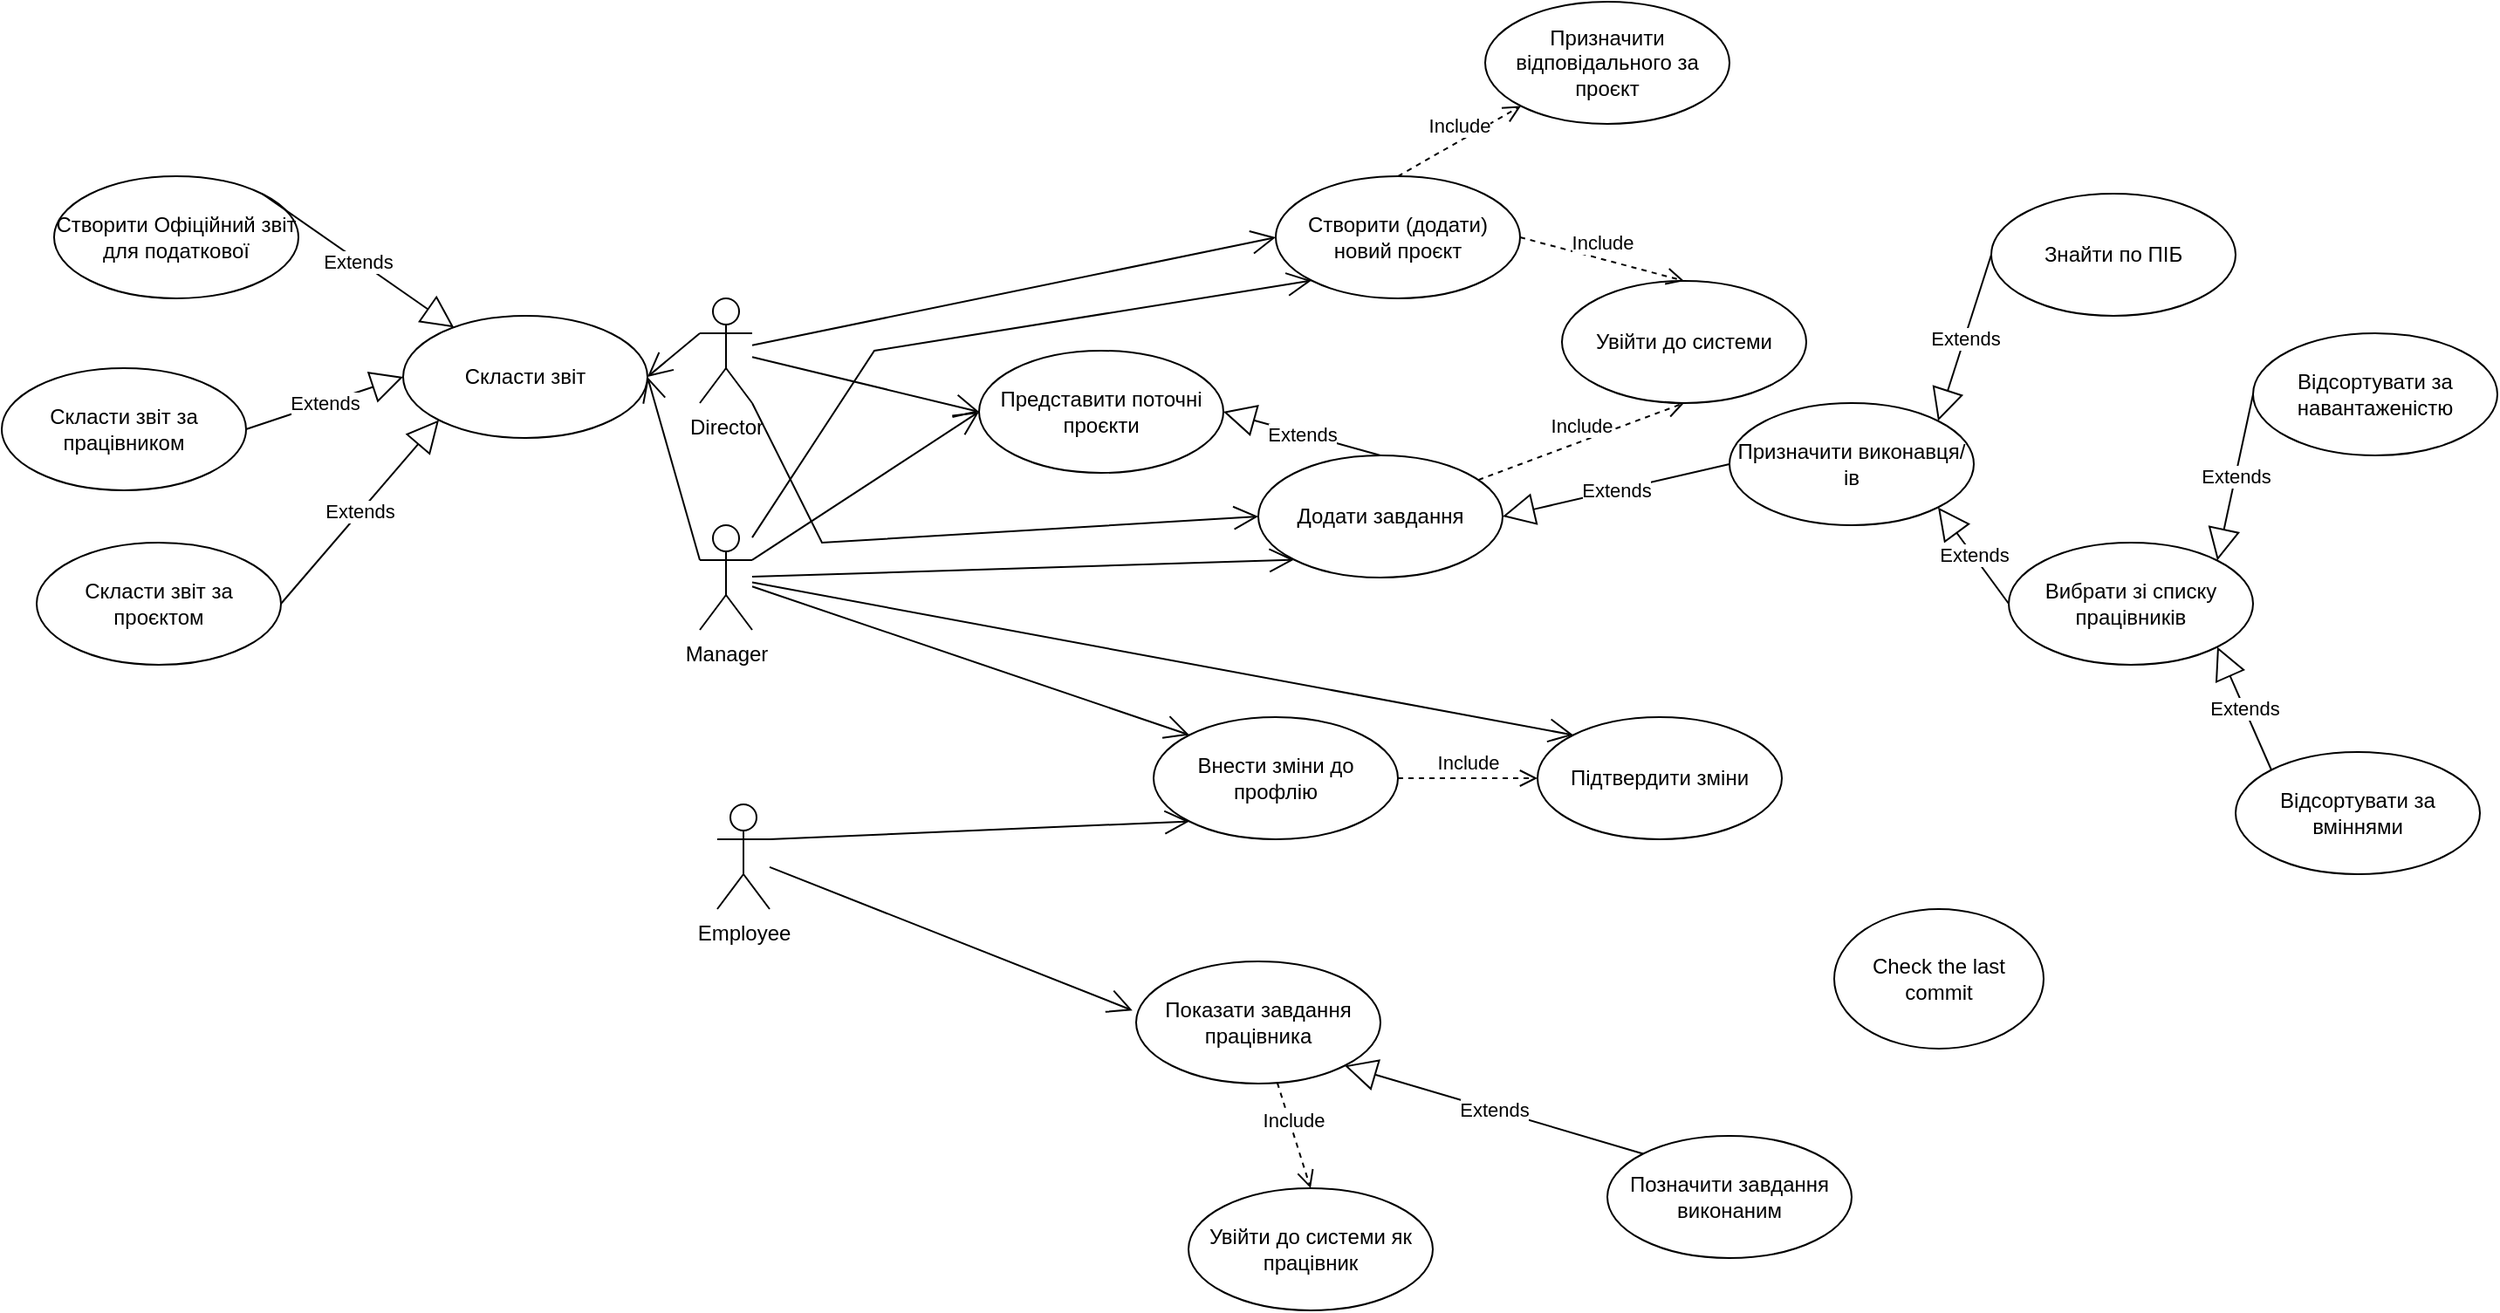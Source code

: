 <mxfile version="23.1.5" type="github">
  <diagram name="Сторінка-1" id="GY0zhfRXF6k9F3iXDni4">
    <mxGraphModel dx="2260" dy="628" grid="1" gridSize="10" guides="1" tooltips="1" connect="1" arrows="1" fold="1" page="1" pageScale="1" pageWidth="827" pageHeight="1169" math="0" shadow="0">
      <root>
        <mxCell id="0" />
        <mxCell id="1" parent="0" />
        <mxCell id="fGFiafbUmP5YM8zGQx3c-1" value="Employee" style="shape=umlActor;verticalLabelPosition=bottom;verticalAlign=top;html=1;outlineConnect=0;" parent="1" vertex="1">
          <mxGeometry x="-70" y="730" width="30" height="60" as="geometry" />
        </mxCell>
        <mxCell id="fGFiafbUmP5YM8zGQx3c-2" value="Manager" style="shape=umlActor;verticalLabelPosition=bottom;verticalAlign=top;html=1;outlineConnect=0;" parent="1" vertex="1">
          <mxGeometry x="-80" y="570" width="30" height="60" as="geometry" />
        </mxCell>
        <mxCell id="fGFiafbUmP5YM8zGQx3c-3" value="Director" style="shape=umlActor;verticalLabelPosition=bottom;verticalAlign=top;html=1;outlineConnect=0;" parent="1" vertex="1">
          <mxGeometry x="-80" y="440" width="30" height="60" as="geometry" />
        </mxCell>
        <mxCell id="fGFiafbUmP5YM8zGQx3c-4" value="Створити (додати) новий проєкт" style="ellipse;whiteSpace=wrap;html=1;" parent="1" vertex="1">
          <mxGeometry x="250" y="370" width="140" height="70" as="geometry" />
        </mxCell>
        <mxCell id="fGFiafbUmP5YM8zGQx3c-5" value="Увійти до системи" style="ellipse;whiteSpace=wrap;html=1;" parent="1" vertex="1">
          <mxGeometry x="414" y="430" width="140" height="70" as="geometry" />
        </mxCell>
        <mxCell id="fGFiafbUmP5YM8zGQx3c-6" value="Include" style="html=1;verticalAlign=bottom;endArrow=open;dashed=1;endSize=8;curved=0;rounded=0;exitX=1;exitY=0.5;exitDx=0;exitDy=0;entryX=0.5;entryY=0;entryDx=0;entryDy=0;" parent="1" source="fGFiafbUmP5YM8zGQx3c-4" target="fGFiafbUmP5YM8zGQx3c-5" edge="1">
          <mxGeometry relative="1" as="geometry">
            <mxPoint x="300" y="550" as="sourcePoint" />
            <mxPoint x="220" y="550" as="targetPoint" />
          </mxGeometry>
        </mxCell>
        <mxCell id="fGFiafbUmP5YM8zGQx3c-7" value="Додати завдання" style="ellipse;whiteSpace=wrap;html=1;" parent="1" vertex="1">
          <mxGeometry x="240" y="530" width="140" height="70" as="geometry" />
        </mxCell>
        <mxCell id="fGFiafbUmP5YM8zGQx3c-8" value="Показати завдання працівника" style="ellipse;whiteSpace=wrap;html=1;" parent="1" vertex="1">
          <mxGeometry x="170" y="820" width="140" height="70" as="geometry" />
        </mxCell>
        <mxCell id="fGFiafbUmP5YM8zGQx3c-12" value="Внести зміни до профлію" style="ellipse;whiteSpace=wrap;html=1;" parent="1" vertex="1">
          <mxGeometry x="180" y="680" width="140" height="70" as="geometry" />
        </mxCell>
        <mxCell id="fGFiafbUmP5YM8zGQx3c-13" value="Include" style="html=1;verticalAlign=bottom;endArrow=open;dashed=1;endSize=8;curved=0;rounded=0;entryX=0.5;entryY=1;entryDx=0;entryDy=0;" parent="1" source="fGFiafbUmP5YM8zGQx3c-7" target="fGFiafbUmP5YM8zGQx3c-5" edge="1">
          <mxGeometry relative="1" as="geometry">
            <mxPoint x="330" y="584" as="sourcePoint" />
            <mxPoint x="466" y="612" as="targetPoint" />
          </mxGeometry>
        </mxCell>
        <mxCell id="fGFiafbUmP5YM8zGQx3c-14" value="Підтвердити зміни" style="ellipse;whiteSpace=wrap;html=1;" parent="1" vertex="1">
          <mxGeometry x="400" y="680" width="140" height="70" as="geometry" />
        </mxCell>
        <mxCell id="fGFiafbUmP5YM8zGQx3c-15" value="Представити поточні проєкти" style="ellipse;whiteSpace=wrap;html=1;" parent="1" vertex="1">
          <mxGeometry x="80" y="470" width="140" height="70" as="geometry" />
        </mxCell>
        <mxCell id="fGFiafbUmP5YM8zGQx3c-18" value="" style="endArrow=open;endFill=1;endSize=12;html=1;rounded=0;entryX=0;entryY=0.5;entryDx=0;entryDy=0;" parent="1" source="fGFiafbUmP5YM8zGQx3c-3" target="fGFiafbUmP5YM8zGQx3c-4" edge="1">
          <mxGeometry width="160" relative="1" as="geometry">
            <mxPoint x="280" y="600" as="sourcePoint" />
            <mxPoint x="440" y="600" as="targetPoint" />
          </mxGeometry>
        </mxCell>
        <mxCell id="fGFiafbUmP5YM8zGQx3c-19" value="" style="endArrow=open;endFill=1;endSize=12;html=1;rounded=0;entryX=0;entryY=0.5;entryDx=0;entryDy=0;" parent="1" source="fGFiafbUmP5YM8zGQx3c-3" target="fGFiafbUmP5YM8zGQx3c-7" edge="1">
          <mxGeometry width="160" relative="1" as="geometry">
            <mxPoint x="310" y="600" as="sourcePoint" />
            <mxPoint x="470" y="600" as="targetPoint" />
            <Array as="points">
              <mxPoint x="-10" y="580" />
            </Array>
          </mxGeometry>
        </mxCell>
        <mxCell id="fGFiafbUmP5YM8zGQx3c-20" value="" style="endArrow=open;endFill=1;endSize=12;html=1;rounded=0;entryX=0;entryY=1;entryDx=0;entryDy=0;" parent="1" source="fGFiafbUmP5YM8zGQx3c-2" target="fGFiafbUmP5YM8zGQx3c-4" edge="1">
          <mxGeometry width="160" relative="1" as="geometry">
            <mxPoint x="310" y="600" as="sourcePoint" />
            <mxPoint x="470" y="600" as="targetPoint" />
            <Array as="points">
              <mxPoint x="20" y="470" />
            </Array>
          </mxGeometry>
        </mxCell>
        <mxCell id="fGFiafbUmP5YM8zGQx3c-21" value="" style="endArrow=open;endFill=1;endSize=12;html=1;rounded=0;entryX=0;entryY=1;entryDx=0;entryDy=0;" parent="1" source="fGFiafbUmP5YM8zGQx3c-2" target="fGFiafbUmP5YM8zGQx3c-7" edge="1">
          <mxGeometry width="160" relative="1" as="geometry">
            <mxPoint x="170" y="600" as="sourcePoint" />
            <mxPoint x="210" y="580" as="targetPoint" />
          </mxGeometry>
        </mxCell>
        <mxCell id="fGFiafbUmP5YM8zGQx3c-22" value="Призначити відповідального за проєкт" style="ellipse;whiteSpace=wrap;html=1;" parent="1" vertex="1">
          <mxGeometry x="370" y="270" width="140" height="70" as="geometry" />
        </mxCell>
        <mxCell id="fGFiafbUmP5YM8zGQx3c-24" value="Include" style="html=1;verticalAlign=bottom;endArrow=open;dashed=1;endSize=8;curved=0;rounded=0;exitX=0.5;exitY=0;exitDx=0;exitDy=0;entryX=0;entryY=1;entryDx=0;entryDy=0;" parent="1" source="fGFiafbUmP5YM8zGQx3c-4" target="fGFiafbUmP5YM8zGQx3c-22" edge="1">
          <mxGeometry relative="1" as="geometry">
            <mxPoint x="284" y="410" as="sourcePoint" />
            <mxPoint x="414" y="425" as="targetPoint" />
          </mxGeometry>
        </mxCell>
        <mxCell id="fGFiafbUmP5YM8zGQx3c-25" value="Увійти до системи як працівник" style="ellipse;whiteSpace=wrap;html=1;" parent="1" vertex="1">
          <mxGeometry x="200" y="950" width="140" height="70" as="geometry" />
        </mxCell>
        <mxCell id="fGFiafbUmP5YM8zGQx3c-27" value="Include" style="html=1;verticalAlign=bottom;endArrow=open;dashed=1;endSize=8;curved=0;rounded=0;entryX=0.5;entryY=0;entryDx=0;entryDy=0;" parent="1" source="fGFiafbUmP5YM8zGQx3c-8" target="fGFiafbUmP5YM8zGQx3c-25" edge="1">
          <mxGeometry relative="1" as="geometry">
            <mxPoint x="320" y="920" as="sourcePoint" />
            <mxPoint x="310" y="910" as="targetPoint" />
          </mxGeometry>
        </mxCell>
        <mxCell id="fGFiafbUmP5YM8zGQx3c-28" value="" style="endArrow=open;endFill=1;endSize=12;html=1;rounded=0;entryX=0;entryY=0;entryDx=0;entryDy=0;" parent="1" source="fGFiafbUmP5YM8zGQx3c-2" target="fGFiafbUmP5YM8zGQx3c-14" edge="1">
          <mxGeometry width="160" relative="1" as="geometry">
            <mxPoint x="170" y="620" as="sourcePoint" />
            <mxPoint x="410" y="610" as="targetPoint" />
          </mxGeometry>
        </mxCell>
        <mxCell id="fGFiafbUmP5YM8zGQx3c-29" value="" style="endArrow=open;endFill=1;endSize=12;html=1;rounded=0;entryX=0;entryY=0;entryDx=0;entryDy=0;" parent="1" source="fGFiafbUmP5YM8zGQx3c-2" target="fGFiafbUmP5YM8zGQx3c-12" edge="1">
          <mxGeometry width="160" relative="1" as="geometry">
            <mxPoint x="170" y="630" as="sourcePoint" />
            <mxPoint x="420" y="675" as="targetPoint" />
          </mxGeometry>
        </mxCell>
        <mxCell id="fGFiafbUmP5YM8zGQx3c-30" value="" style="endArrow=open;endFill=1;endSize=12;html=1;rounded=0;entryX=-0.015;entryY=0.401;entryDx=0;entryDy=0;entryPerimeter=0;" parent="1" source="fGFiafbUmP5YM8zGQx3c-1" target="fGFiafbUmP5YM8zGQx3c-8" edge="1">
          <mxGeometry width="160" relative="1" as="geometry">
            <mxPoint x="160" y="780" as="sourcePoint" />
            <mxPoint x="400" y="770" as="targetPoint" />
          </mxGeometry>
        </mxCell>
        <mxCell id="fGFiafbUmP5YM8zGQx3c-31" value="Include" style="html=1;verticalAlign=bottom;endArrow=open;dashed=1;endSize=8;curved=0;rounded=0;entryX=0;entryY=0.5;entryDx=0;entryDy=0;exitX=1;exitY=0.5;exitDx=0;exitDy=0;" parent="1" source="fGFiafbUmP5YM8zGQx3c-12" target="fGFiafbUmP5YM8zGQx3c-14" edge="1">
          <mxGeometry relative="1" as="geometry">
            <mxPoint x="308" y="880" as="sourcePoint" />
            <mxPoint x="317" y="923" as="targetPoint" />
          </mxGeometry>
        </mxCell>
        <mxCell id="fGFiafbUmP5YM8zGQx3c-32" value="" style="endArrow=open;endFill=1;endSize=12;html=1;rounded=0;entryX=0;entryY=1;entryDx=0;entryDy=0;exitX=1;exitY=0.333;exitDx=0;exitDy=0;exitPerimeter=0;" parent="1" source="fGFiafbUmP5YM8zGQx3c-1" target="fGFiafbUmP5YM8zGQx3c-12" edge="1">
          <mxGeometry width="160" relative="1" as="geometry">
            <mxPoint x="110" y="800" as="sourcePoint" />
            <mxPoint x="470" y="760" as="targetPoint" />
          </mxGeometry>
        </mxCell>
        <mxCell id="fGFiafbUmP5YM8zGQx3c-33" value="Призначити виконавця/ів" style="ellipse;whiteSpace=wrap;html=1;" parent="1" vertex="1">
          <mxGeometry x="510" y="500" width="140" height="70" as="geometry" />
        </mxCell>
        <mxCell id="fGFiafbUmP5YM8zGQx3c-34" value="Extends" style="endArrow=block;endSize=16;endFill=0;html=1;rounded=0;entryX=1;entryY=1;entryDx=0;entryDy=0;exitX=0;exitY=0;exitDx=0;exitDy=0;" parent="1" source="fGFiafbUmP5YM8zGQx3c-35" target="fGFiafbUmP5YM8zGQx3c-8" edge="1">
          <mxGeometry width="160" relative="1" as="geometry">
            <mxPoint x="440" y="920" as="sourcePoint" />
            <mxPoint x="380" y="845" as="targetPoint" />
            <Array as="points" />
          </mxGeometry>
        </mxCell>
        <mxCell id="fGFiafbUmP5YM8zGQx3c-35" value="Позначити завдання виконаним" style="ellipse;whiteSpace=wrap;html=1;" parent="1" vertex="1">
          <mxGeometry x="440" y="920" width="140" height="70" as="geometry" />
        </mxCell>
        <mxCell id="fGFiafbUmP5YM8zGQx3c-36" value="Створити Офіційний звіт для податкової" style="ellipse;whiteSpace=wrap;html=1;" parent="1" vertex="1">
          <mxGeometry x="-450" y="370" width="140" height="70" as="geometry" />
        </mxCell>
        <mxCell id="fGFiafbUmP5YM8zGQx3c-37" value="Скласти звіт за проєктом" style="ellipse;whiteSpace=wrap;html=1;" parent="1" vertex="1">
          <mxGeometry x="-460" y="580" width="140" height="70" as="geometry" />
        </mxCell>
        <mxCell id="fGFiafbUmP5YM8zGQx3c-38" value="Скласти звіт за працівником" style="ellipse;whiteSpace=wrap;html=1;" parent="1" vertex="1">
          <mxGeometry x="-480" y="480" width="140" height="70" as="geometry" />
        </mxCell>
        <mxCell id="fGFiafbUmP5YM8zGQx3c-39" value="Знайти по ПІБ" style="ellipse;whiteSpace=wrap;html=1;" parent="1" vertex="1">
          <mxGeometry x="660" y="380" width="140" height="70" as="geometry" />
        </mxCell>
        <mxCell id="fGFiafbUmP5YM8zGQx3c-40" value="Вибрати зі списку працівників" style="ellipse;whiteSpace=wrap;html=1;" parent="1" vertex="1">
          <mxGeometry x="670" y="580" width="140" height="70" as="geometry" />
        </mxCell>
        <mxCell id="fGFiafbUmP5YM8zGQx3c-41" value="Відсортувати за навантаженістю" style="ellipse;whiteSpace=wrap;html=1;" parent="1" vertex="1">
          <mxGeometry x="810" y="460" width="140" height="70" as="geometry" />
        </mxCell>
        <mxCell id="fGFiafbUmP5YM8zGQx3c-42" value="Відсортувати за вміннями" style="ellipse;whiteSpace=wrap;html=1;" parent="1" vertex="1">
          <mxGeometry x="800" y="700" width="140" height="70" as="geometry" />
        </mxCell>
        <mxCell id="fGFiafbUmP5YM8zGQx3c-43" value="Extends" style="endArrow=block;endSize=16;endFill=0;html=1;rounded=0;entryX=1;entryY=1;entryDx=0;entryDy=0;exitX=0;exitY=0;exitDx=0;exitDy=0;" parent="1" source="fGFiafbUmP5YM8zGQx3c-42" target="fGFiafbUmP5YM8zGQx3c-40" edge="1">
          <mxGeometry width="160" relative="1" as="geometry">
            <mxPoint x="650" y="705" as="sourcePoint" />
            <mxPoint x="590" y="725" as="targetPoint" />
          </mxGeometry>
        </mxCell>
        <mxCell id="fGFiafbUmP5YM8zGQx3c-44" value="Extends" style="endArrow=block;endSize=16;endFill=0;html=1;rounded=0;entryX=1;entryY=0;entryDx=0;entryDy=0;exitX=0;exitY=0.5;exitDx=0;exitDy=0;" parent="1" source="fGFiafbUmP5YM8zGQx3c-41" target="fGFiafbUmP5YM8zGQx3c-40" edge="1">
          <mxGeometry width="160" relative="1" as="geometry">
            <mxPoint x="680" y="690" as="sourcePoint" />
            <mxPoint x="640" y="670" as="targetPoint" />
          </mxGeometry>
        </mxCell>
        <mxCell id="fGFiafbUmP5YM8zGQx3c-46" value="Extends" style="endArrow=block;endSize=16;endFill=0;html=1;rounded=0;entryX=1;entryY=0;entryDx=0;entryDy=0;exitX=0;exitY=0.5;exitDx=0;exitDy=0;" parent="1" source="fGFiafbUmP5YM8zGQx3c-39" target="fGFiafbUmP5YM8zGQx3c-33" edge="1">
          <mxGeometry width="160" relative="1" as="geometry">
            <mxPoint x="510" y="535" as="sourcePoint" />
            <mxPoint x="400" y="520" as="targetPoint" />
          </mxGeometry>
        </mxCell>
        <mxCell id="fGFiafbUmP5YM8zGQx3c-47" value="Extends" style="endArrow=block;endSize=16;endFill=0;html=1;rounded=0;entryX=1;entryY=1;entryDx=0;entryDy=0;exitX=0;exitY=0.5;exitDx=0;exitDy=0;" parent="1" source="fGFiafbUmP5YM8zGQx3c-40" target="fGFiafbUmP5YM8zGQx3c-33" edge="1">
          <mxGeometry width="160" relative="1" as="geometry">
            <mxPoint x="510" y="545" as="sourcePoint" />
            <mxPoint x="410" y="600" as="targetPoint" />
          </mxGeometry>
        </mxCell>
        <mxCell id="fGFiafbUmP5YM8zGQx3c-50" value="Скласти звіт" style="ellipse;whiteSpace=wrap;html=1;" parent="1" vertex="1">
          <mxGeometry x="-250" y="450" width="140" height="70" as="geometry" />
        </mxCell>
        <mxCell id="fGFiafbUmP5YM8zGQx3c-51" value="" style="endArrow=open;endFill=1;endSize=12;html=1;rounded=0;entryX=1;entryY=0.5;entryDx=0;entryDy=0;exitX=0;exitY=0.333;exitDx=0;exitDy=0;exitPerimeter=0;" parent="1" source="fGFiafbUmP5YM8zGQx3c-2" target="fGFiafbUmP5YM8zGQx3c-50" edge="1">
          <mxGeometry width="160" relative="1" as="geometry">
            <mxPoint x="-100" y="610" as="sourcePoint" />
            <mxPoint x="-20" y="550" as="targetPoint" />
          </mxGeometry>
        </mxCell>
        <mxCell id="fGFiafbUmP5YM8zGQx3c-52" value="" style="endArrow=open;endFill=1;endSize=12;html=1;rounded=0;entryX=1;entryY=0.5;entryDx=0;entryDy=0;exitX=0;exitY=0.333;exitDx=0;exitDy=0;exitPerimeter=0;" parent="1" source="fGFiafbUmP5YM8zGQx3c-3" target="fGFiafbUmP5YM8zGQx3c-50" edge="1">
          <mxGeometry width="160" relative="1" as="geometry">
            <mxPoint x="-70" y="600" as="sourcePoint" />
            <mxPoint x="-110" y="556" as="targetPoint" />
          </mxGeometry>
        </mxCell>
        <mxCell id="fGFiafbUmP5YM8zGQx3c-54" value="Extends" style="endArrow=block;endSize=16;endFill=0;html=1;rounded=0;exitX=1;exitY=0.5;exitDx=0;exitDy=0;entryX=0;entryY=0.5;entryDx=0;entryDy=0;" parent="1" source="fGFiafbUmP5YM8zGQx3c-38" target="fGFiafbUmP5YM8zGQx3c-50" edge="1">
          <mxGeometry width="160" relative="1" as="geometry">
            <mxPoint x="-120" y="495" as="sourcePoint" />
            <mxPoint x="-290" y="460" as="targetPoint" />
            <Array as="points" />
          </mxGeometry>
        </mxCell>
        <mxCell id="fGFiafbUmP5YM8zGQx3c-55" value="Extends" style="endArrow=block;endSize=16;endFill=0;html=1;rounded=0;exitX=1;exitY=0.5;exitDx=0;exitDy=0;entryX=0;entryY=1;entryDx=0;entryDy=0;" parent="1" source="fGFiafbUmP5YM8zGQx3c-37" target="fGFiafbUmP5YM8zGQx3c-50" edge="1">
          <mxGeometry width="160" relative="1" as="geometry">
            <mxPoint x="-330" y="525" as="sourcePoint" />
            <mxPoint x="-250" y="556" as="targetPoint" />
            <Array as="points" />
          </mxGeometry>
        </mxCell>
        <mxCell id="fGFiafbUmP5YM8zGQx3c-56" value="Extends" style="endArrow=block;endSize=16;endFill=0;html=1;rounded=0;exitX=1;exitY=0;exitDx=0;exitDy=0;" parent="1" source="fGFiafbUmP5YM8zGQx3c-36" target="fGFiafbUmP5YM8zGQx3c-50" edge="1">
          <mxGeometry width="160" relative="1" as="geometry">
            <mxPoint x="-330" y="384" as="sourcePoint" />
            <mxPoint x="-260" y="395" as="targetPoint" />
            <Array as="points" />
          </mxGeometry>
        </mxCell>
        <mxCell id="fGFiafbUmP5YM8zGQx3c-60" value="" style="endArrow=open;endFill=1;endSize=12;html=1;rounded=0;entryX=0;entryY=0.5;entryDx=0;entryDy=0;" parent="1" source="fGFiafbUmP5YM8zGQx3c-3" target="fGFiafbUmP5YM8zGQx3c-15" edge="1">
          <mxGeometry width="160" relative="1" as="geometry">
            <mxPoint x="140" y="530" as="sourcePoint" />
            <mxPoint x="300" y="530" as="targetPoint" />
          </mxGeometry>
        </mxCell>
        <mxCell id="fGFiafbUmP5YM8zGQx3c-61" value="" style="endArrow=open;endFill=1;endSize=12;html=1;rounded=0;exitX=1;exitY=0.333;exitDx=0;exitDy=0;exitPerimeter=0;entryX=0;entryY=0.5;entryDx=0;entryDy=0;" parent="1" source="fGFiafbUmP5YM8zGQx3c-2" target="fGFiafbUmP5YM8zGQx3c-15" edge="1">
          <mxGeometry width="160" relative="1" as="geometry">
            <mxPoint x="140" y="530" as="sourcePoint" />
            <mxPoint x="300" y="530" as="targetPoint" />
          </mxGeometry>
        </mxCell>
        <mxCell id="fGFiafbUmP5YM8zGQx3c-63" value="Extends" style="endArrow=block;endSize=16;endFill=0;html=1;rounded=0;entryX=1;entryY=0.5;entryDx=0;entryDy=0;exitX=0.5;exitY=0;exitDx=0;exitDy=0;" parent="1" source="fGFiafbUmP5YM8zGQx3c-7" target="fGFiafbUmP5YM8zGQx3c-15" edge="1">
          <mxGeometry width="160" relative="1" as="geometry">
            <mxPoint x="720" y="465" as="sourcePoint" />
            <mxPoint x="599" y="560" as="targetPoint" />
          </mxGeometry>
        </mxCell>
        <mxCell id="fGFiafbUmP5YM8zGQx3c-64" value="Extends" style="endArrow=block;endSize=16;endFill=0;html=1;rounded=0;entryX=1;entryY=0.5;entryDx=0;entryDy=0;exitX=0;exitY=0.5;exitDx=0;exitDy=0;" parent="1" source="fGFiafbUmP5YM8zGQx3c-33" target="fGFiafbUmP5YM8zGQx3c-7" edge="1">
          <mxGeometry width="160" relative="1" as="geometry">
            <mxPoint x="320" y="540" as="sourcePoint" />
            <mxPoint x="230" y="515" as="targetPoint" />
          </mxGeometry>
        </mxCell>
        <mxCell id="9LNy6Ro9uGC_oG8RHMc--3" value="Check the last commit" style="ellipse;whiteSpace=wrap;html=1;" vertex="1" parent="1">
          <mxGeometry x="570" y="790" width="120" height="80" as="geometry" />
        </mxCell>
      </root>
    </mxGraphModel>
  </diagram>
</mxfile>
